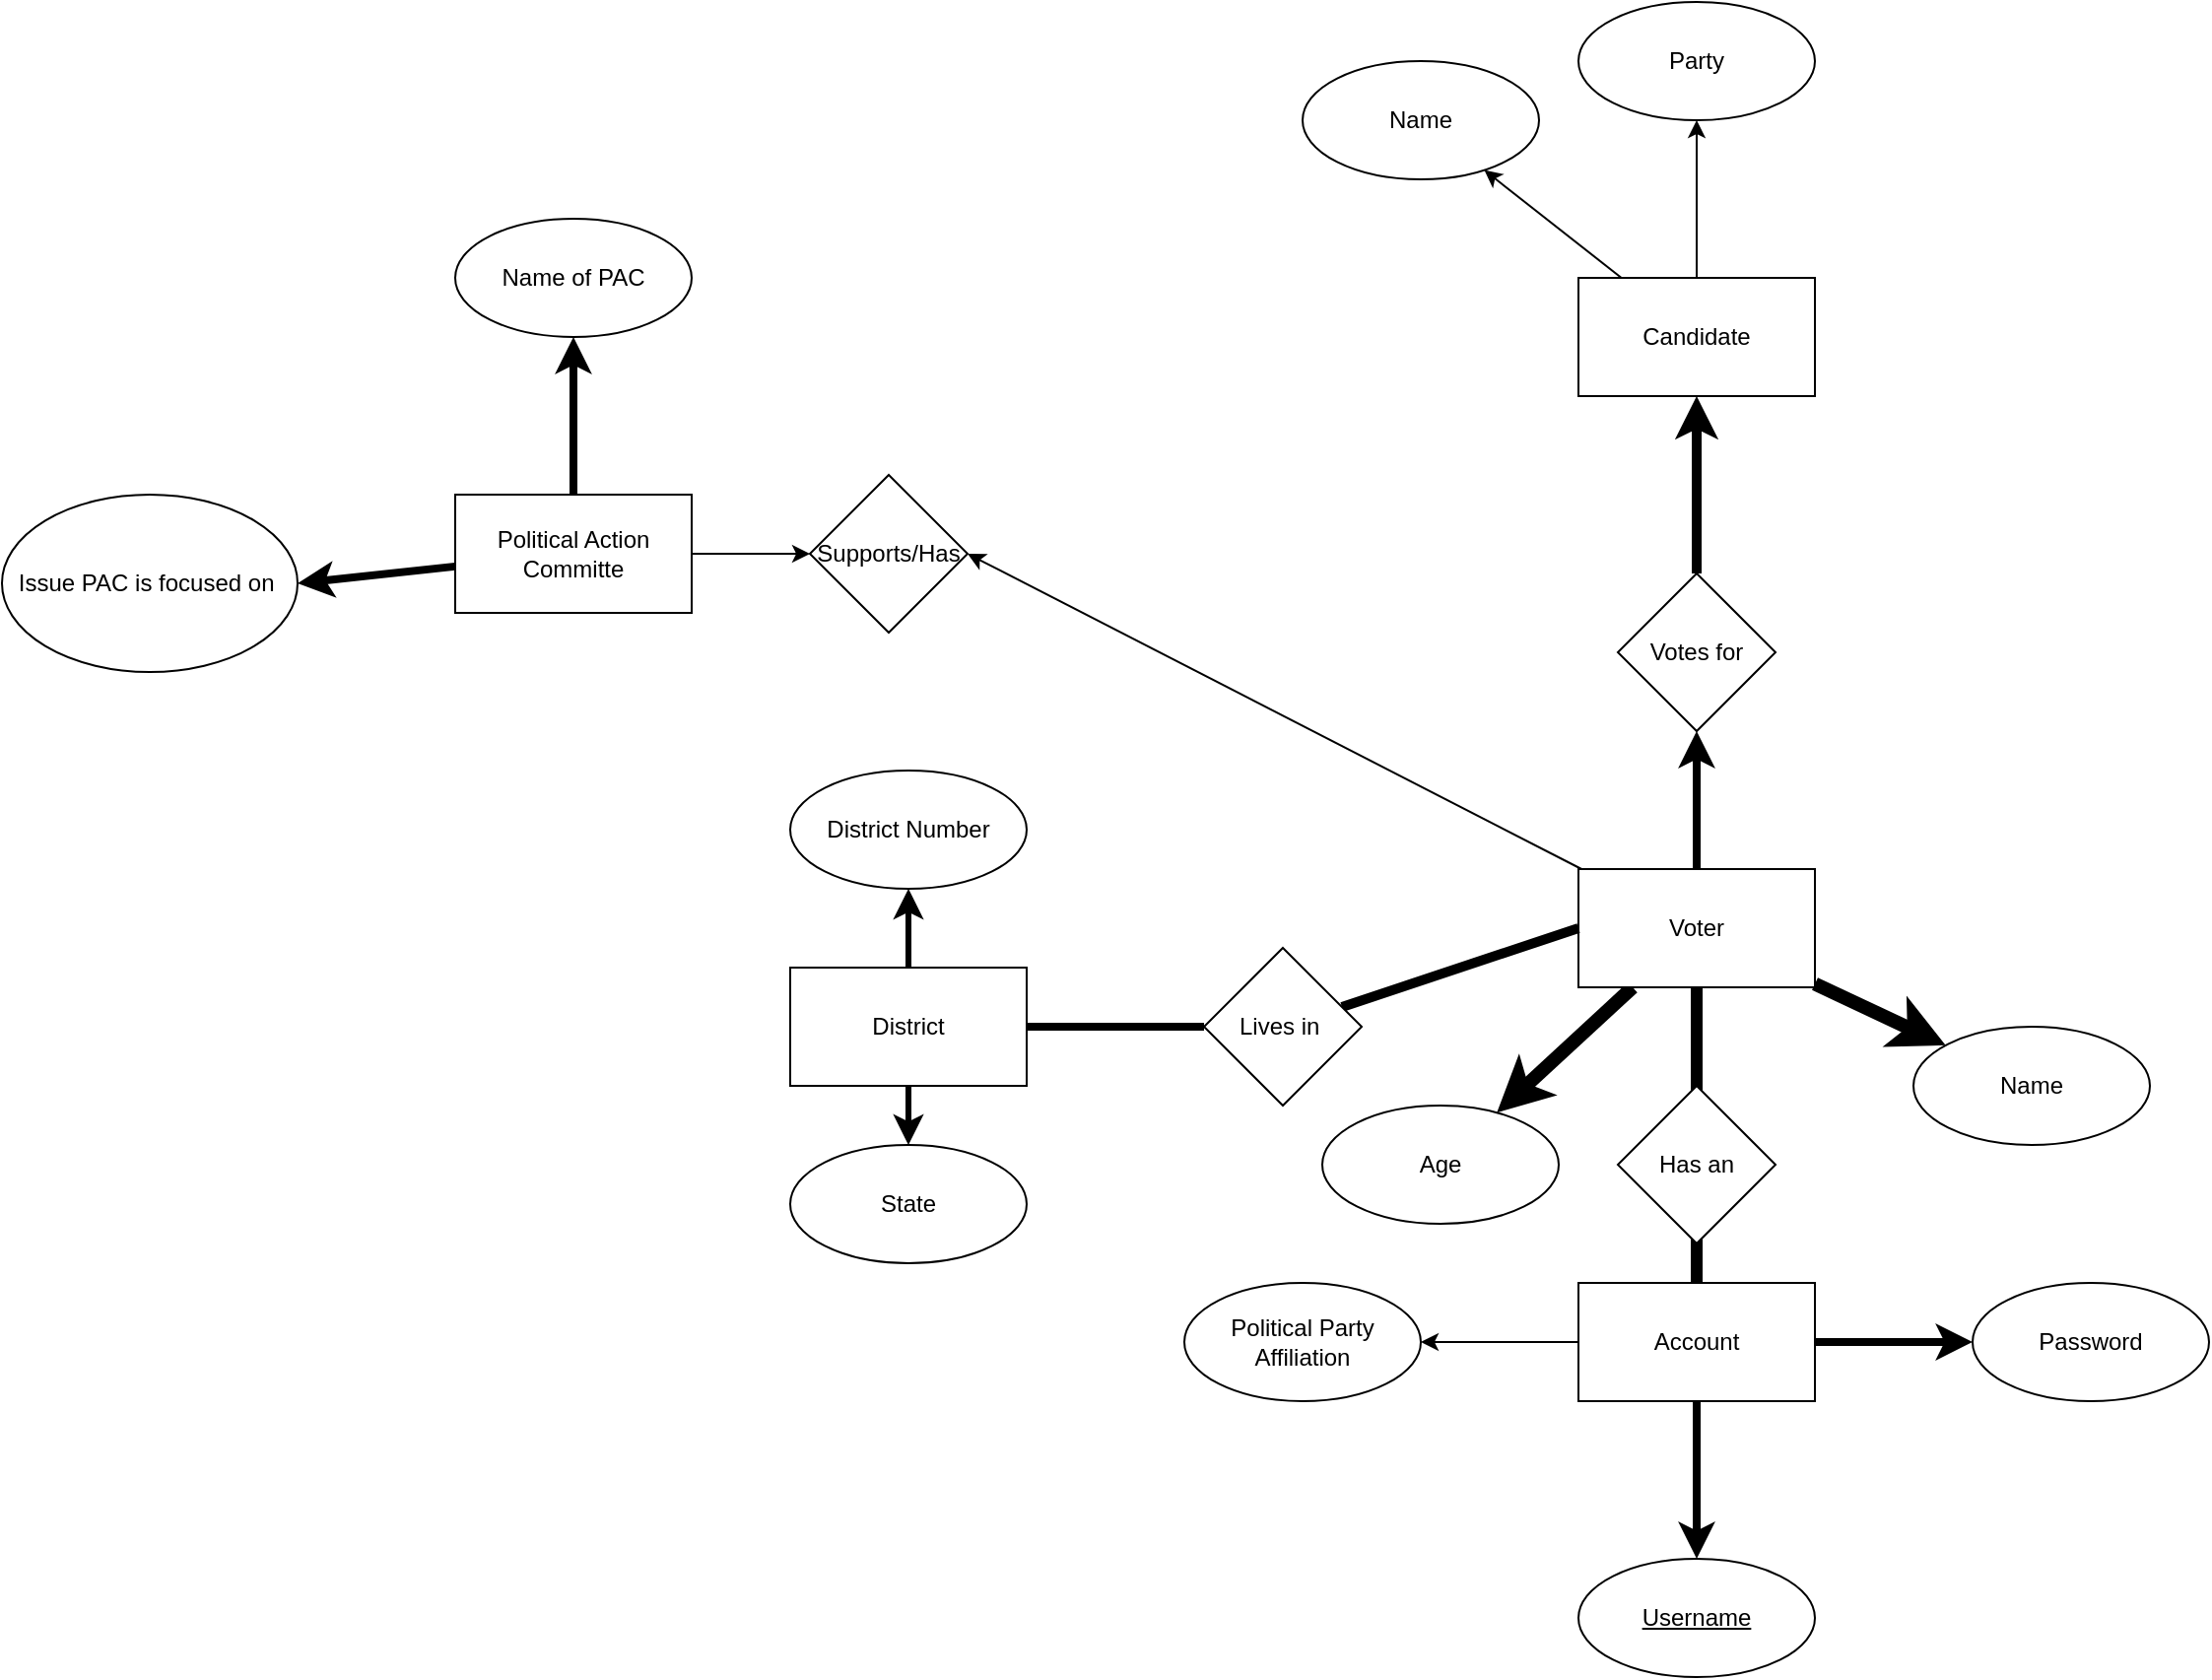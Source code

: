 <mxfile>
    <diagram id="jb_vFcFrp7xbOsoEXEF-" name="Page-1">
        <mxGraphModel dx="1251" dy="1484" grid="1" gridSize="10" guides="1" tooltips="1" connect="1" arrows="1" fold="1" page="1" pageScale="1" pageWidth="850" pageHeight="1100" math="0" shadow="0">
            <root>
                <mxCell id="0"/>
                <mxCell id="1" parent="0"/>
                <mxCell id="4" value="" style="edgeStyle=none;html=1;fontStyle=0;rounded=0;strokeColor=default;strokeWidth=7;" parent="1" source="2" target="3" edge="1">
                    <mxGeometry relative="1" as="geometry"/>
                </mxCell>
                <mxCell id="8" value="" style="edgeStyle=none;rounded=0;html=1;strokeColor=default;strokeWidth=7;" parent="1" source="2" target="7" edge="1">
                    <mxGeometry relative="1" as="geometry"/>
                </mxCell>
                <mxCell id="33" value="" style="edgeStyle=none;rounded=0;html=1;strokeColor=default;strokeWidth=4;" parent="1" source="2" target="32" edge="1">
                    <mxGeometry relative="1" as="geometry"/>
                </mxCell>
                <mxCell id="49" value="" style="edgeStyle=none;rounded=0;html=1;strokeColor=default;strokeWidth=1;" parent="1" source="2" edge="1">
                    <mxGeometry relative="1" as="geometry">
                        <mxPoint x="320" y="-40" as="targetPoint"/>
                    </mxGeometry>
                </mxCell>
                <mxCell id="2" value="Voter" style="rounded=0;whiteSpace=wrap;html=1;" parent="1" vertex="1">
                    <mxGeometry x="630" y="120" width="120" height="60" as="geometry"/>
                </mxCell>
                <mxCell id="3" value="Name" style="ellipse;whiteSpace=wrap;html=1;rounded=0;" parent="1" vertex="1">
                    <mxGeometry x="800" y="200" width="120" height="60" as="geometry"/>
                </mxCell>
                <mxCell id="7" value="Age" style="ellipse;whiteSpace=wrap;html=1;rounded=0;" parent="1" vertex="1">
                    <mxGeometry x="500" y="240" width="120" height="60" as="geometry"/>
                </mxCell>
                <mxCell id="13" value="" style="endArrow=none;html=1;rounded=0;strokeColor=default;strokeWidth=5;entryX=0;entryY=0.5;entryDx=0;entryDy=0;startArrow=none;" parent="1" source="14" target="2" edge="1">
                    <mxGeometry width="50" height="50" relative="1" as="geometry">
                        <mxPoint x="450" y="150" as="sourcePoint"/>
                        <mxPoint x="560" y="250" as="targetPoint"/>
                        <Array as="points"/>
                    </mxGeometry>
                </mxCell>
                <mxCell id="14" value="Lives in&amp;nbsp;" style="rhombus;whiteSpace=wrap;html=1;" parent="1" vertex="1">
                    <mxGeometry x="440" y="160" width="80" height="80" as="geometry"/>
                </mxCell>
                <mxCell id="20" value="" style="edgeStyle=none;rounded=0;html=1;strokeColor=default;strokeWidth=3;" parent="1" source="17" target="19" edge="1">
                    <mxGeometry relative="1" as="geometry"/>
                </mxCell>
                <mxCell id="22" value="" style="edgeStyle=none;rounded=0;html=1;strokeColor=default;strokeWidth=3;" parent="1" source="17" target="21" edge="1">
                    <mxGeometry relative="1" as="geometry"/>
                </mxCell>
                <mxCell id="17" value="District" style="rounded=0;whiteSpace=wrap;html=1;" parent="1" vertex="1">
                    <mxGeometry x="230" y="170" width="120" height="60" as="geometry"/>
                </mxCell>
                <mxCell id="18" value="" style="endArrow=none;html=1;rounded=0;strokeColor=default;strokeWidth=4;exitX=1;exitY=0.5;exitDx=0;exitDy=0;" parent="1" source="17" edge="1">
                    <mxGeometry width="50" height="50" relative="1" as="geometry">
                        <mxPoint x="230" y="80" as="sourcePoint"/>
                        <mxPoint x="440" y="200" as="targetPoint"/>
                    </mxGeometry>
                </mxCell>
                <mxCell id="19" value="State" style="ellipse;whiteSpace=wrap;html=1;rounded=0;" parent="1" vertex="1">
                    <mxGeometry x="230" y="260" width="120" height="60" as="geometry"/>
                </mxCell>
                <mxCell id="21" value="District Number" style="ellipse;whiteSpace=wrap;html=1;rounded=0;" parent="1" vertex="1">
                    <mxGeometry x="230" y="70" width="120" height="60" as="geometry"/>
                </mxCell>
                <mxCell id="23" value="" style="endArrow=none;html=1;rounded=0;strokeColor=default;strokeWidth=6;" parent="1" edge="1">
                    <mxGeometry width="50" height="50" relative="1" as="geometry">
                        <mxPoint x="690" y="330" as="sourcePoint"/>
                        <mxPoint x="690" y="180" as="targetPoint"/>
                    </mxGeometry>
                </mxCell>
                <mxCell id="26" value="" style="edgeStyle=none;rounded=0;html=1;strokeColor=default;strokeWidth=4;" parent="1" source="24" target="25" edge="1">
                    <mxGeometry relative="1" as="geometry"/>
                </mxCell>
                <mxCell id="28" value="" style="edgeStyle=none;rounded=0;html=1;strokeColor=default;strokeWidth=1;" parent="1" source="24" target="27" edge="1">
                    <mxGeometry relative="1" as="geometry"/>
                </mxCell>
                <mxCell id="30" value="" style="edgeStyle=none;rounded=0;html=1;strokeColor=default;strokeWidth=4;" parent="1" source="24" target="29" edge="1">
                    <mxGeometry relative="1" as="geometry"/>
                </mxCell>
                <mxCell id="24" value="Account" style="rounded=0;whiteSpace=wrap;html=1;" parent="1" vertex="1">
                    <mxGeometry x="630" y="330" width="120" height="60" as="geometry"/>
                </mxCell>
                <mxCell id="25" value="&lt;u&gt;Username&lt;/u&gt;" style="ellipse;whiteSpace=wrap;html=1;rounded=0;" parent="1" vertex="1">
                    <mxGeometry x="630" y="470" width="120" height="60" as="geometry"/>
                </mxCell>
                <mxCell id="27" value="Political Party Affiliation" style="ellipse;whiteSpace=wrap;html=1;rounded=0;" parent="1" vertex="1">
                    <mxGeometry x="430" y="330" width="120" height="60" as="geometry"/>
                </mxCell>
                <mxCell id="29" value="Password" style="ellipse;whiteSpace=wrap;html=1;rounded=0;" parent="1" vertex="1">
                    <mxGeometry x="830" y="330" width="120" height="60" as="geometry"/>
                </mxCell>
                <mxCell id="31" value="Has an" style="rhombus;whiteSpace=wrap;html=1;" parent="1" vertex="1">
                    <mxGeometry x="650" y="230" width="80" height="80" as="geometry"/>
                </mxCell>
                <mxCell id="35" value="" style="edgeStyle=none;rounded=0;html=1;strokeColor=default;strokeWidth=5;" parent="1" source="32" target="34" edge="1">
                    <mxGeometry relative="1" as="geometry"/>
                </mxCell>
                <mxCell id="32" value="Votes for" style="rhombus;whiteSpace=wrap;html=1;rounded=0;" parent="1" vertex="1">
                    <mxGeometry x="650" y="-30" width="80" height="80" as="geometry"/>
                </mxCell>
                <mxCell id="37" value="" style="edgeStyle=none;rounded=0;html=1;strokeColor=default;strokeWidth=1;" parent="1" source="34" target="36" edge="1">
                    <mxGeometry relative="1" as="geometry"/>
                </mxCell>
                <mxCell id="39" value="" style="edgeStyle=none;rounded=0;html=1;strokeColor=default;strokeWidth=1;" parent="1" source="34" target="38" edge="1">
                    <mxGeometry relative="1" as="geometry"/>
                </mxCell>
                <mxCell id="34" value="Candidate" style="whiteSpace=wrap;html=1;rounded=0;" parent="1" vertex="1">
                    <mxGeometry x="630" y="-180" width="120" height="60" as="geometry"/>
                </mxCell>
                <mxCell id="36" value="Party" style="ellipse;whiteSpace=wrap;html=1;rounded=0;" parent="1" vertex="1">
                    <mxGeometry x="630" y="-320" width="120" height="60" as="geometry"/>
                </mxCell>
                <mxCell id="38" value="Name" style="ellipse;whiteSpace=wrap;html=1;rounded=0;" parent="1" vertex="1">
                    <mxGeometry x="490" y="-290" width="120" height="60" as="geometry"/>
                </mxCell>
                <mxCell id="50" value="Supports/Has" style="rhombus;whiteSpace=wrap;html=1;" parent="1" vertex="1">
                    <mxGeometry x="240" y="-80" width="80" height="80" as="geometry"/>
                </mxCell>
                <mxCell id="54" value="" style="edgeStyle=none;rounded=0;html=1;strokeColor=default;strokeWidth=4;" parent="1" source="51" target="53" edge="1">
                    <mxGeometry relative="1" as="geometry"/>
                </mxCell>
                <mxCell id="56" value="" style="edgeStyle=none;rounded=0;html=1;strokeColor=default;strokeWidth=4;entryX=1;entryY=0.5;entryDx=0;entryDy=0;" parent="1" source="51" target="55" edge="1">
                    <mxGeometry relative="1" as="geometry">
                        <mxPoint y="-90" as="targetPoint"/>
                    </mxGeometry>
                </mxCell>
                <mxCell id="57" value="" style="edgeStyle=none;html=1;" edge="1" parent="1" source="51" target="50">
                    <mxGeometry relative="1" as="geometry"/>
                </mxCell>
                <mxCell id="51" value="Political Action Committe" style="whiteSpace=wrap;html=1;" parent="1" vertex="1">
                    <mxGeometry x="60" y="-70" width="120" height="60" as="geometry"/>
                </mxCell>
                <mxCell id="53" value="Name of PAC" style="ellipse;whiteSpace=wrap;html=1;" parent="1" vertex="1">
                    <mxGeometry x="60" y="-210" width="120" height="60" as="geometry"/>
                </mxCell>
                <mxCell id="55" value="Issue PAC is focused on&amp;nbsp;" style="ellipse;whiteSpace=wrap;html=1;" parent="1" vertex="1">
                    <mxGeometry x="-170" y="-70" width="150" height="90" as="geometry"/>
                </mxCell>
            </root>
        </mxGraphModel>
    </diagram>
</mxfile>